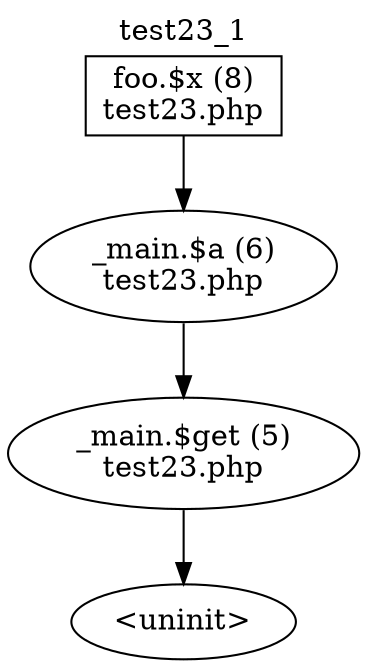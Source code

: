 digraph cfg {
  label="test23_1";
  labelloc=t;
  n1 [shape=box, label="foo.$x (8)\ntest23.php"];
  n2 [shape=ellipse, label="_main.$a (6)\ntest23.php"];
  n3 [shape=ellipse, label="_main.$get (5)\ntest23.php"];
  n4 [shape=ellipse, label="<uninit>"];
  n1 -> n2;
  n2 -> n3;
  n3 -> n4;
}
